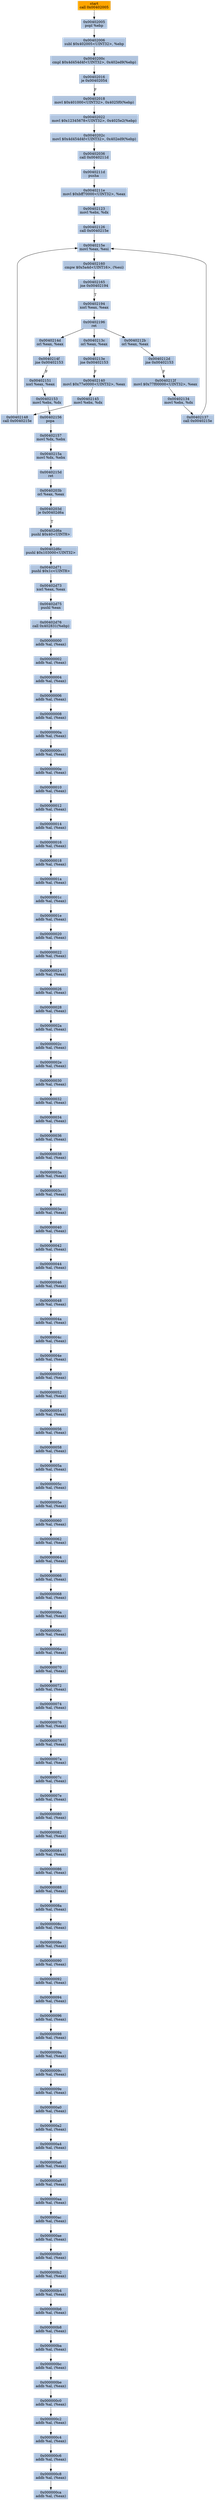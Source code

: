 digraph G {
node[shape=rectangle,style=filled,fillcolor=lightsteelblue,color=lightsteelblue]
bgcolor="transparent"
a0x00402000call_0x00402005[label="start\ncall 0x00402005",color="lightgrey",fillcolor="orange"];
a0x00402005popl_ebp[label="0x00402005\npopl %ebp"];
a0x00402006subl_0x402005UINT32_ebp[label="0x00402006\nsubl $0x402005<UINT32>, %ebp"];
a0x0040200ccmpl_0x4d454d4fUINT32_0x402ed9ebp_[label="0x0040200c\ncmpl $0x4d454d4f<UINT32>, 0x402ed9(%ebp)"];
a0x00402016je_0x00402054[label="0x00402016\nje 0x00402054"];
a0x00402018movl_0x401000UINT32_0x4025f0ebp_[label="0x00402018\nmovl $0x401000<UINT32>, 0x4025f0(%ebp)"];
a0x00402022movl_0x12345678UINT32_0x4025e2ebp_[label="0x00402022\nmovl $0x12345678<UINT32>, 0x4025e2(%ebp)"];
a0x0040202cmovl_0x4d454d4fUINT32_0x402ed9ebp_[label="0x0040202c\nmovl $0x4d454d4f<UINT32>, 0x402ed9(%ebp)"];
a0x00402036call_0x0040211d[label="0x00402036\ncall 0x0040211d"];
a0x0040211dpusha_[label="0x0040211d\npusha "];
a0x0040211emovl_0xbff70000UINT32_eax[label="0x0040211e\nmovl $0xbff70000<UINT32>, %eax"];
a0x00402123movl_ebx_dx[label="0x00402123\nmovl %ebx, %dx"];
a0x00402126call_0x0040215e[label="0x00402126\ncall 0x0040215e"];
a0x0040215emovl_eax_esi[label="0x0040215e\nmovl %eax, %esi"];
a0x00402160cmpw_0x5a4dUINT16_esi_[label="0x00402160\ncmpw $0x5a4d<UINT16>, (%esi)"];
a0x00402165jne_0x00402194[label="0x00402165\njne 0x00402194"];
a0x00402194xorl_eax_eax[label="0x00402194\nxorl %eax, %eax"];
a0x00402196ret[label="0x00402196\nret"];
a0x0040212borl_eax_eax[label="0x0040212b\norl %eax, %eax"];
a0x0040212djne_0x00402153[label="0x0040212d\njne 0x00402153"];
a0x0040212fmovl_0x77f00000UINT32_eax[label="0x0040212f\nmovl $0x77f00000<UINT32>, %eax"];
a0x00402134movl_ebx_dx[label="0x00402134\nmovl %ebx, %dx"];
a0x00402137call_0x0040215e[label="0x00402137\ncall 0x0040215e"];
a0x0040213corl_eax_eax[label="0x0040213c\norl %eax, %eax"];
a0x0040213ejne_0x00402153[label="0x0040213e\njne 0x00402153"];
a0x00402140movl_0x77e0000UINT32_eax[label="0x00402140\nmovl $0x77e0000<UINT32>, %eax"];
a0x00402145movl_ebx_dx[label="0x00402145\nmovl %ebx, %dx"];
a0x00402148call_0x0040215e[label="0x00402148\ncall 0x0040215e"];
a0x0040214dorl_eax_eax[label="0x0040214d\norl %eax, %eax"];
a0x0040214fjne_0x00402153[label="0x0040214f\njne 0x00402153"];
a0x00402151xorl_eax_eax[label="0x00402151\nxorl %eax, %eax"];
a0x00402153movl_ebx_dx[label="0x00402153\nmovl %ebx, %dx"];
a0x00402156popa_[label="0x00402156\npopa "];
a0x00402157movl_dx_ebx[label="0x00402157\nmovl %dx, %ebx"];
a0x0040215amovl_dx_ebx[label="0x0040215a\nmovl %dx, %ebx"];
a0x0040215dret[label="0x0040215d\nret"];
a0x0040203borl_eax_eax[label="0x0040203b\norl %eax, %eax"];
a0x0040203dje_0x00402d6a[label="0x0040203d\nje 0x00402d6a"];
a0x00402d6apushl_0x40UINT8[label="0x00402d6a\npushl $0x40<UINT8>"];
a0x00402d6cpushl_0x103000UINT32[label="0x00402d6c\npushl $0x103000<UINT32>"];
a0x00402d71pushl_0x1cUINT8[label="0x00402d71\npushl $0x1c<UINT8>"];
a0x00402d73xorl_eax_eax[label="0x00402d73\nxorl %eax, %eax"];
a0x00402d75pushl_eax[label="0x00402d75\npushl %eax"];
a0x00402d76call_0x402831ebp_[label="0x00402d76\ncall 0x402831(%ebp)"];
a0x00000000addb_al_eax_[label="0x00000000\naddb %al, (%eax)"];
a0x00000002addb_al_eax_[label="0x00000002\naddb %al, (%eax)"];
a0x00000004addb_al_eax_[label="0x00000004\naddb %al, (%eax)"];
a0x00000006addb_al_eax_[label="0x00000006\naddb %al, (%eax)"];
a0x00000008addb_al_eax_[label="0x00000008\naddb %al, (%eax)"];
a0x0000000aaddb_al_eax_[label="0x0000000a\naddb %al, (%eax)"];
a0x0000000caddb_al_eax_[label="0x0000000c\naddb %al, (%eax)"];
a0x0000000eaddb_al_eax_[label="0x0000000e\naddb %al, (%eax)"];
a0x00000010addb_al_eax_[label="0x00000010\naddb %al, (%eax)"];
a0x00000012addb_al_eax_[label="0x00000012\naddb %al, (%eax)"];
a0x00000014addb_al_eax_[label="0x00000014\naddb %al, (%eax)"];
a0x00000016addb_al_eax_[label="0x00000016\naddb %al, (%eax)"];
a0x00000018addb_al_eax_[label="0x00000018\naddb %al, (%eax)"];
a0x0000001aaddb_al_eax_[label="0x0000001a\naddb %al, (%eax)"];
a0x0000001caddb_al_eax_[label="0x0000001c\naddb %al, (%eax)"];
a0x0000001eaddb_al_eax_[label="0x0000001e\naddb %al, (%eax)"];
a0x00000020addb_al_eax_[label="0x00000020\naddb %al, (%eax)"];
a0x00000022addb_al_eax_[label="0x00000022\naddb %al, (%eax)"];
a0x00000024addb_al_eax_[label="0x00000024\naddb %al, (%eax)"];
a0x00000026addb_al_eax_[label="0x00000026\naddb %al, (%eax)"];
a0x00000028addb_al_eax_[label="0x00000028\naddb %al, (%eax)"];
a0x0000002aaddb_al_eax_[label="0x0000002a\naddb %al, (%eax)"];
a0x0000002caddb_al_eax_[label="0x0000002c\naddb %al, (%eax)"];
a0x0000002eaddb_al_eax_[label="0x0000002e\naddb %al, (%eax)"];
a0x00000030addb_al_eax_[label="0x00000030\naddb %al, (%eax)"];
a0x00000032addb_al_eax_[label="0x00000032\naddb %al, (%eax)"];
a0x00000034addb_al_eax_[label="0x00000034\naddb %al, (%eax)"];
a0x00000036addb_al_eax_[label="0x00000036\naddb %al, (%eax)"];
a0x00000038addb_al_eax_[label="0x00000038\naddb %al, (%eax)"];
a0x0000003aaddb_al_eax_[label="0x0000003a\naddb %al, (%eax)"];
a0x0000003caddb_al_eax_[label="0x0000003c\naddb %al, (%eax)"];
a0x0000003eaddb_al_eax_[label="0x0000003e\naddb %al, (%eax)"];
a0x00000040addb_al_eax_[label="0x00000040\naddb %al, (%eax)"];
a0x00000042addb_al_eax_[label="0x00000042\naddb %al, (%eax)"];
a0x00000044addb_al_eax_[label="0x00000044\naddb %al, (%eax)"];
a0x00000046addb_al_eax_[label="0x00000046\naddb %al, (%eax)"];
a0x00000048addb_al_eax_[label="0x00000048\naddb %al, (%eax)"];
a0x0000004aaddb_al_eax_[label="0x0000004a\naddb %al, (%eax)"];
a0x0000004caddb_al_eax_[label="0x0000004c\naddb %al, (%eax)"];
a0x0000004eaddb_al_eax_[label="0x0000004e\naddb %al, (%eax)"];
a0x00000050addb_al_eax_[label="0x00000050\naddb %al, (%eax)"];
a0x00000052addb_al_eax_[label="0x00000052\naddb %al, (%eax)"];
a0x00000054addb_al_eax_[label="0x00000054\naddb %al, (%eax)"];
a0x00000056addb_al_eax_[label="0x00000056\naddb %al, (%eax)"];
a0x00000058addb_al_eax_[label="0x00000058\naddb %al, (%eax)"];
a0x0000005aaddb_al_eax_[label="0x0000005a\naddb %al, (%eax)"];
a0x0000005caddb_al_eax_[label="0x0000005c\naddb %al, (%eax)"];
a0x0000005eaddb_al_eax_[label="0x0000005e\naddb %al, (%eax)"];
a0x00000060addb_al_eax_[label="0x00000060\naddb %al, (%eax)"];
a0x00000062addb_al_eax_[label="0x00000062\naddb %al, (%eax)"];
a0x00000064addb_al_eax_[label="0x00000064\naddb %al, (%eax)"];
a0x00000066addb_al_eax_[label="0x00000066\naddb %al, (%eax)"];
a0x00000068addb_al_eax_[label="0x00000068\naddb %al, (%eax)"];
a0x0000006aaddb_al_eax_[label="0x0000006a\naddb %al, (%eax)"];
a0x0000006caddb_al_eax_[label="0x0000006c\naddb %al, (%eax)"];
a0x0000006eaddb_al_eax_[label="0x0000006e\naddb %al, (%eax)"];
a0x00000070addb_al_eax_[label="0x00000070\naddb %al, (%eax)"];
a0x00000072addb_al_eax_[label="0x00000072\naddb %al, (%eax)"];
a0x00000074addb_al_eax_[label="0x00000074\naddb %al, (%eax)"];
a0x00000076addb_al_eax_[label="0x00000076\naddb %al, (%eax)"];
a0x00000078addb_al_eax_[label="0x00000078\naddb %al, (%eax)"];
a0x0000007aaddb_al_eax_[label="0x0000007a\naddb %al, (%eax)"];
a0x0000007caddb_al_eax_[label="0x0000007c\naddb %al, (%eax)"];
a0x0000007eaddb_al_eax_[label="0x0000007e\naddb %al, (%eax)"];
a0x00000080addb_al_eax_[label="0x00000080\naddb %al, (%eax)"];
a0x00000082addb_al_eax_[label="0x00000082\naddb %al, (%eax)"];
a0x00000084addb_al_eax_[label="0x00000084\naddb %al, (%eax)"];
a0x00000086addb_al_eax_[label="0x00000086\naddb %al, (%eax)"];
a0x00000088addb_al_eax_[label="0x00000088\naddb %al, (%eax)"];
a0x0000008aaddb_al_eax_[label="0x0000008a\naddb %al, (%eax)"];
a0x0000008caddb_al_eax_[label="0x0000008c\naddb %al, (%eax)"];
a0x0000008eaddb_al_eax_[label="0x0000008e\naddb %al, (%eax)"];
a0x00000090addb_al_eax_[label="0x00000090\naddb %al, (%eax)"];
a0x00000092addb_al_eax_[label="0x00000092\naddb %al, (%eax)"];
a0x00000094addb_al_eax_[label="0x00000094\naddb %al, (%eax)"];
a0x00000096addb_al_eax_[label="0x00000096\naddb %al, (%eax)"];
a0x00000098addb_al_eax_[label="0x00000098\naddb %al, (%eax)"];
a0x0000009aaddb_al_eax_[label="0x0000009a\naddb %al, (%eax)"];
a0x0000009caddb_al_eax_[label="0x0000009c\naddb %al, (%eax)"];
a0x0000009eaddb_al_eax_[label="0x0000009e\naddb %al, (%eax)"];
a0x000000a0addb_al_eax_[label="0x000000a0\naddb %al, (%eax)"];
a0x000000a2addb_al_eax_[label="0x000000a2\naddb %al, (%eax)"];
a0x000000a4addb_al_eax_[label="0x000000a4\naddb %al, (%eax)"];
a0x000000a6addb_al_eax_[label="0x000000a6\naddb %al, (%eax)"];
a0x000000a8addb_al_eax_[label="0x000000a8\naddb %al, (%eax)"];
a0x000000aaaddb_al_eax_[label="0x000000aa\naddb %al, (%eax)"];
a0x000000acaddb_al_eax_[label="0x000000ac\naddb %al, (%eax)"];
a0x000000aeaddb_al_eax_[label="0x000000ae\naddb %al, (%eax)"];
a0x000000b0addb_al_eax_[label="0x000000b0\naddb %al, (%eax)"];
a0x000000b2addb_al_eax_[label="0x000000b2\naddb %al, (%eax)"];
a0x000000b4addb_al_eax_[label="0x000000b4\naddb %al, (%eax)"];
a0x000000b6addb_al_eax_[label="0x000000b6\naddb %al, (%eax)"];
a0x000000b8addb_al_eax_[label="0x000000b8\naddb %al, (%eax)"];
a0x000000baaddb_al_eax_[label="0x000000ba\naddb %al, (%eax)"];
a0x000000bcaddb_al_eax_[label="0x000000bc\naddb %al, (%eax)"];
a0x000000beaddb_al_eax_[label="0x000000be\naddb %al, (%eax)"];
a0x000000c0addb_al_eax_[label="0x000000c0\naddb %al, (%eax)"];
a0x000000c2addb_al_eax_[label="0x000000c2\naddb %al, (%eax)"];
a0x000000c4addb_al_eax_[label="0x000000c4\naddb %al, (%eax)"];
a0x000000c6addb_al_eax_[label="0x000000c6\naddb %al, (%eax)"];
a0x000000c8addb_al_eax_[label="0x000000c8\naddb %al, (%eax)"];
a0x000000caaddb_al_eax_[label="0x000000ca\naddb %al, (%eax)"];
a0x00402000call_0x00402005 -> a0x00402005popl_ebp [color="#000000"];
a0x00402005popl_ebp -> a0x00402006subl_0x402005UINT32_ebp [color="#000000"];
a0x00402006subl_0x402005UINT32_ebp -> a0x0040200ccmpl_0x4d454d4fUINT32_0x402ed9ebp_ [color="#000000"];
a0x0040200ccmpl_0x4d454d4fUINT32_0x402ed9ebp_ -> a0x00402016je_0x00402054 [color="#000000"];
a0x00402016je_0x00402054 -> a0x00402018movl_0x401000UINT32_0x4025f0ebp_ [color="#000000",label="F"];
a0x00402018movl_0x401000UINT32_0x4025f0ebp_ -> a0x00402022movl_0x12345678UINT32_0x4025e2ebp_ [color="#000000"];
a0x00402022movl_0x12345678UINT32_0x4025e2ebp_ -> a0x0040202cmovl_0x4d454d4fUINT32_0x402ed9ebp_ [color="#000000"];
a0x0040202cmovl_0x4d454d4fUINT32_0x402ed9ebp_ -> a0x00402036call_0x0040211d [color="#000000"];
a0x00402036call_0x0040211d -> a0x0040211dpusha_ [color="#000000"];
a0x0040211dpusha_ -> a0x0040211emovl_0xbff70000UINT32_eax [color="#000000"];
a0x0040211emovl_0xbff70000UINT32_eax -> a0x00402123movl_ebx_dx [color="#000000"];
a0x00402123movl_ebx_dx -> a0x00402126call_0x0040215e [color="#000000"];
a0x00402126call_0x0040215e -> a0x0040215emovl_eax_esi [color="#000000"];
a0x0040215emovl_eax_esi -> a0x00402160cmpw_0x5a4dUINT16_esi_ [color="#000000"];
a0x00402160cmpw_0x5a4dUINT16_esi_ -> a0x00402165jne_0x00402194 [color="#000000"];
a0x00402165jne_0x00402194 -> a0x00402194xorl_eax_eax [color="#000000",label="T"];
a0x00402194xorl_eax_eax -> a0x00402196ret [color="#000000"];
a0x00402196ret -> a0x0040212borl_eax_eax [color="#000000"];
a0x0040212borl_eax_eax -> a0x0040212djne_0x00402153 [color="#000000"];
a0x0040212djne_0x00402153 -> a0x0040212fmovl_0x77f00000UINT32_eax [color="#000000",label="F"];
a0x0040212fmovl_0x77f00000UINT32_eax -> a0x00402134movl_ebx_dx [color="#000000"];
a0x00402134movl_ebx_dx -> a0x00402137call_0x0040215e [color="#000000"];
a0x00402137call_0x0040215e -> a0x0040215emovl_eax_esi [color="#000000"];
a0x00402196ret -> a0x0040213corl_eax_eax [color="#000000"];
a0x0040213corl_eax_eax -> a0x0040213ejne_0x00402153 [color="#000000"];
a0x0040213ejne_0x00402153 -> a0x00402140movl_0x77e0000UINT32_eax [color="#000000",label="F"];
a0x00402140movl_0x77e0000UINT32_eax -> a0x00402145movl_ebx_dx [color="#000000"];
a0x00402145movl_ebx_dx -> a0x00402148call_0x0040215e [color="#000000"];
a0x00402148call_0x0040215e -> a0x0040215emovl_eax_esi [color="#000000"];
a0x00402196ret -> a0x0040214dorl_eax_eax [color="#000000"];
a0x0040214dorl_eax_eax -> a0x0040214fjne_0x00402153 [color="#000000"];
a0x0040214fjne_0x00402153 -> a0x00402151xorl_eax_eax [color="#000000",label="F"];
a0x00402151xorl_eax_eax -> a0x00402153movl_ebx_dx [color="#000000"];
a0x00402153movl_ebx_dx -> a0x00402156popa_ [color="#000000"];
a0x00402156popa_ -> a0x00402157movl_dx_ebx [color="#000000"];
a0x00402157movl_dx_ebx -> a0x0040215amovl_dx_ebx [color="#000000"];
a0x0040215amovl_dx_ebx -> a0x0040215dret [color="#000000"];
a0x0040215dret -> a0x0040203borl_eax_eax [color="#000000"];
a0x0040203borl_eax_eax -> a0x0040203dje_0x00402d6a [color="#000000"];
a0x0040203dje_0x00402d6a -> a0x00402d6apushl_0x40UINT8 [color="#000000",label="T"];
a0x00402d6apushl_0x40UINT8 -> a0x00402d6cpushl_0x103000UINT32 [color="#000000"];
a0x00402d6cpushl_0x103000UINT32 -> a0x00402d71pushl_0x1cUINT8 [color="#000000"];
a0x00402d71pushl_0x1cUINT8 -> a0x00402d73xorl_eax_eax [color="#000000"];
a0x00402d73xorl_eax_eax -> a0x00402d75pushl_eax [color="#000000"];
a0x00402d75pushl_eax -> a0x00402d76call_0x402831ebp_ [color="#000000"];
a0x00402d76call_0x402831ebp_ -> a0x00000000addb_al_eax_ [color="#000000"];
a0x00000000addb_al_eax_ -> a0x00000002addb_al_eax_ [color="#000000"];
a0x00000002addb_al_eax_ -> a0x00000004addb_al_eax_ [color="#000000"];
a0x00000004addb_al_eax_ -> a0x00000006addb_al_eax_ [color="#000000"];
a0x00000006addb_al_eax_ -> a0x00000008addb_al_eax_ [color="#000000"];
a0x00000008addb_al_eax_ -> a0x0000000aaddb_al_eax_ [color="#000000"];
a0x0000000aaddb_al_eax_ -> a0x0000000caddb_al_eax_ [color="#000000"];
a0x0000000caddb_al_eax_ -> a0x0000000eaddb_al_eax_ [color="#000000"];
a0x0000000eaddb_al_eax_ -> a0x00000010addb_al_eax_ [color="#000000"];
a0x00000010addb_al_eax_ -> a0x00000012addb_al_eax_ [color="#000000"];
a0x00000012addb_al_eax_ -> a0x00000014addb_al_eax_ [color="#000000"];
a0x00000014addb_al_eax_ -> a0x00000016addb_al_eax_ [color="#000000"];
a0x00000016addb_al_eax_ -> a0x00000018addb_al_eax_ [color="#000000"];
a0x00000018addb_al_eax_ -> a0x0000001aaddb_al_eax_ [color="#000000"];
a0x0000001aaddb_al_eax_ -> a0x0000001caddb_al_eax_ [color="#000000"];
a0x0000001caddb_al_eax_ -> a0x0000001eaddb_al_eax_ [color="#000000"];
a0x0000001eaddb_al_eax_ -> a0x00000020addb_al_eax_ [color="#000000"];
a0x00000020addb_al_eax_ -> a0x00000022addb_al_eax_ [color="#000000"];
a0x00000022addb_al_eax_ -> a0x00000024addb_al_eax_ [color="#000000"];
a0x00000024addb_al_eax_ -> a0x00000026addb_al_eax_ [color="#000000"];
a0x00000026addb_al_eax_ -> a0x00000028addb_al_eax_ [color="#000000"];
a0x00000028addb_al_eax_ -> a0x0000002aaddb_al_eax_ [color="#000000"];
a0x0000002aaddb_al_eax_ -> a0x0000002caddb_al_eax_ [color="#000000"];
a0x0000002caddb_al_eax_ -> a0x0000002eaddb_al_eax_ [color="#000000"];
a0x0000002eaddb_al_eax_ -> a0x00000030addb_al_eax_ [color="#000000"];
a0x00000030addb_al_eax_ -> a0x00000032addb_al_eax_ [color="#000000"];
a0x00000032addb_al_eax_ -> a0x00000034addb_al_eax_ [color="#000000"];
a0x00000034addb_al_eax_ -> a0x00000036addb_al_eax_ [color="#000000"];
a0x00000036addb_al_eax_ -> a0x00000038addb_al_eax_ [color="#000000"];
a0x00000038addb_al_eax_ -> a0x0000003aaddb_al_eax_ [color="#000000"];
a0x0000003aaddb_al_eax_ -> a0x0000003caddb_al_eax_ [color="#000000"];
a0x0000003caddb_al_eax_ -> a0x0000003eaddb_al_eax_ [color="#000000"];
a0x0000003eaddb_al_eax_ -> a0x00000040addb_al_eax_ [color="#000000"];
a0x00000040addb_al_eax_ -> a0x00000042addb_al_eax_ [color="#000000"];
a0x00000042addb_al_eax_ -> a0x00000044addb_al_eax_ [color="#000000"];
a0x00000044addb_al_eax_ -> a0x00000046addb_al_eax_ [color="#000000"];
a0x00000046addb_al_eax_ -> a0x00000048addb_al_eax_ [color="#000000"];
a0x00000048addb_al_eax_ -> a0x0000004aaddb_al_eax_ [color="#000000"];
a0x0000004aaddb_al_eax_ -> a0x0000004caddb_al_eax_ [color="#000000"];
a0x0000004caddb_al_eax_ -> a0x0000004eaddb_al_eax_ [color="#000000"];
a0x0000004eaddb_al_eax_ -> a0x00000050addb_al_eax_ [color="#000000"];
a0x00000050addb_al_eax_ -> a0x00000052addb_al_eax_ [color="#000000"];
a0x00000052addb_al_eax_ -> a0x00000054addb_al_eax_ [color="#000000"];
a0x00000054addb_al_eax_ -> a0x00000056addb_al_eax_ [color="#000000"];
a0x00000056addb_al_eax_ -> a0x00000058addb_al_eax_ [color="#000000"];
a0x00000058addb_al_eax_ -> a0x0000005aaddb_al_eax_ [color="#000000"];
a0x0000005aaddb_al_eax_ -> a0x0000005caddb_al_eax_ [color="#000000"];
a0x0000005caddb_al_eax_ -> a0x0000005eaddb_al_eax_ [color="#000000"];
a0x0000005eaddb_al_eax_ -> a0x00000060addb_al_eax_ [color="#000000"];
a0x00000060addb_al_eax_ -> a0x00000062addb_al_eax_ [color="#000000"];
a0x00000062addb_al_eax_ -> a0x00000064addb_al_eax_ [color="#000000"];
a0x00000064addb_al_eax_ -> a0x00000066addb_al_eax_ [color="#000000"];
a0x00000066addb_al_eax_ -> a0x00000068addb_al_eax_ [color="#000000"];
a0x00000068addb_al_eax_ -> a0x0000006aaddb_al_eax_ [color="#000000"];
a0x0000006aaddb_al_eax_ -> a0x0000006caddb_al_eax_ [color="#000000"];
a0x0000006caddb_al_eax_ -> a0x0000006eaddb_al_eax_ [color="#000000"];
a0x0000006eaddb_al_eax_ -> a0x00000070addb_al_eax_ [color="#000000"];
a0x00000070addb_al_eax_ -> a0x00000072addb_al_eax_ [color="#000000"];
a0x00000072addb_al_eax_ -> a0x00000074addb_al_eax_ [color="#000000"];
a0x00000074addb_al_eax_ -> a0x00000076addb_al_eax_ [color="#000000"];
a0x00000076addb_al_eax_ -> a0x00000078addb_al_eax_ [color="#000000"];
a0x00000078addb_al_eax_ -> a0x0000007aaddb_al_eax_ [color="#000000"];
a0x0000007aaddb_al_eax_ -> a0x0000007caddb_al_eax_ [color="#000000"];
a0x0000007caddb_al_eax_ -> a0x0000007eaddb_al_eax_ [color="#000000"];
a0x0000007eaddb_al_eax_ -> a0x00000080addb_al_eax_ [color="#000000"];
a0x00000080addb_al_eax_ -> a0x00000082addb_al_eax_ [color="#000000"];
a0x00000082addb_al_eax_ -> a0x00000084addb_al_eax_ [color="#000000"];
a0x00000084addb_al_eax_ -> a0x00000086addb_al_eax_ [color="#000000"];
a0x00000086addb_al_eax_ -> a0x00000088addb_al_eax_ [color="#000000"];
a0x00000088addb_al_eax_ -> a0x0000008aaddb_al_eax_ [color="#000000"];
a0x0000008aaddb_al_eax_ -> a0x0000008caddb_al_eax_ [color="#000000"];
a0x0000008caddb_al_eax_ -> a0x0000008eaddb_al_eax_ [color="#000000"];
a0x0000008eaddb_al_eax_ -> a0x00000090addb_al_eax_ [color="#000000"];
a0x00000090addb_al_eax_ -> a0x00000092addb_al_eax_ [color="#000000"];
a0x00000092addb_al_eax_ -> a0x00000094addb_al_eax_ [color="#000000"];
a0x00000094addb_al_eax_ -> a0x00000096addb_al_eax_ [color="#000000"];
a0x00000096addb_al_eax_ -> a0x00000098addb_al_eax_ [color="#000000"];
a0x00000098addb_al_eax_ -> a0x0000009aaddb_al_eax_ [color="#000000"];
a0x0000009aaddb_al_eax_ -> a0x0000009caddb_al_eax_ [color="#000000"];
a0x0000009caddb_al_eax_ -> a0x0000009eaddb_al_eax_ [color="#000000"];
a0x0000009eaddb_al_eax_ -> a0x000000a0addb_al_eax_ [color="#000000"];
a0x000000a0addb_al_eax_ -> a0x000000a2addb_al_eax_ [color="#000000"];
a0x000000a2addb_al_eax_ -> a0x000000a4addb_al_eax_ [color="#000000"];
a0x000000a4addb_al_eax_ -> a0x000000a6addb_al_eax_ [color="#000000"];
a0x000000a6addb_al_eax_ -> a0x000000a8addb_al_eax_ [color="#000000"];
a0x000000a8addb_al_eax_ -> a0x000000aaaddb_al_eax_ [color="#000000"];
a0x000000aaaddb_al_eax_ -> a0x000000acaddb_al_eax_ [color="#000000"];
a0x000000acaddb_al_eax_ -> a0x000000aeaddb_al_eax_ [color="#000000"];
a0x000000aeaddb_al_eax_ -> a0x000000b0addb_al_eax_ [color="#000000"];
a0x000000b0addb_al_eax_ -> a0x000000b2addb_al_eax_ [color="#000000"];
a0x000000b2addb_al_eax_ -> a0x000000b4addb_al_eax_ [color="#000000"];
a0x000000b4addb_al_eax_ -> a0x000000b6addb_al_eax_ [color="#000000"];
a0x000000b6addb_al_eax_ -> a0x000000b8addb_al_eax_ [color="#000000"];
a0x000000b8addb_al_eax_ -> a0x000000baaddb_al_eax_ [color="#000000"];
a0x000000baaddb_al_eax_ -> a0x000000bcaddb_al_eax_ [color="#000000"];
a0x000000bcaddb_al_eax_ -> a0x000000beaddb_al_eax_ [color="#000000"];
a0x000000beaddb_al_eax_ -> a0x000000c0addb_al_eax_ [color="#000000"];
a0x000000c0addb_al_eax_ -> a0x000000c2addb_al_eax_ [color="#000000"];
a0x000000c2addb_al_eax_ -> a0x000000c4addb_al_eax_ [color="#000000"];
a0x000000c4addb_al_eax_ -> a0x000000c6addb_al_eax_ [color="#000000"];
a0x000000c6addb_al_eax_ -> a0x000000c8addb_al_eax_ [color="#000000"];
a0x000000c8addb_al_eax_ -> a0x000000caaddb_al_eax_ [color="#000000"];
}
